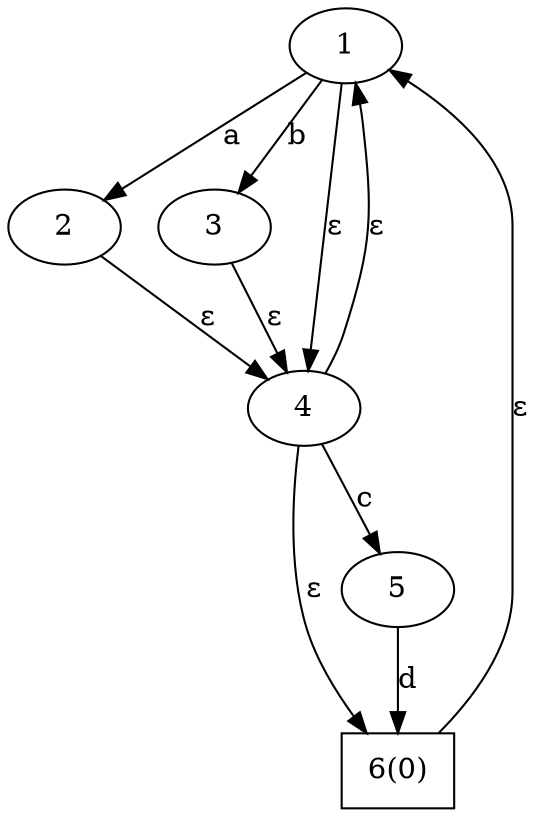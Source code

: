 digraph simple_regex {	1 -> 2[label="a"]
	1 -> 3[label="b"]
	1 -> 4[label="ε"]
	2 -> 4[label="ε"]
	3 -> 4[label="ε"]
	4 -> 1[label="ε"]
	4 -> 6[label="ε"]
	4 -> 5[label="c"]
	5 -> 6[label="d"]
	6 -> 1[label="ε"]6[shape=box, label="6(0)"]}
